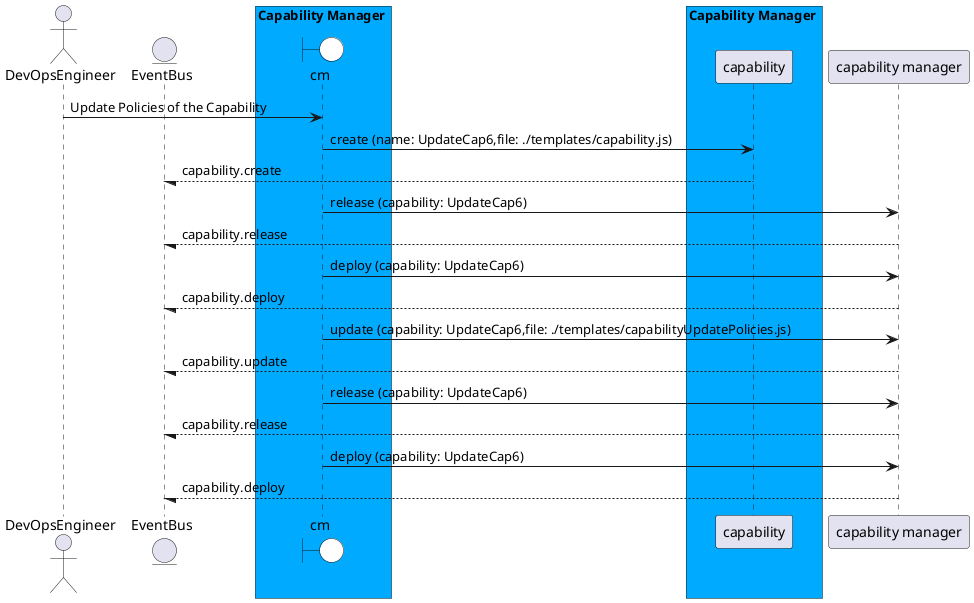 @startuml

actor "DevOpsEngineer"


entity EventBus

box Capability Manager #00aaff
    boundary cm #white
end box


box Capability Manager #00aaff
            participant capability
    end box


"DevOpsEngineer" -> cm: Update Policies of the Capability

    cm -> "capability": create (name: UpdateCap6,file: ./templates/capability.js)

    "capability" --/ EventBus: capability.create

    cm -> "capability manager": release (capability: UpdateCap6)

    "capability manager" --/ EventBus: capability.release

    cm -> "capability manager": deploy (capability: UpdateCap6)

    "capability manager" --/ EventBus: capability.deploy

    cm -> "capability manager": update (capability: UpdateCap6,file: ./templates/capabilityUpdatePolicies.js)

    "capability manager" --/ EventBus: capability.update

    cm -> "capability manager": release (capability: UpdateCap6)

    "capability manager" --/ EventBus: capability.release

    cm -> "capability manager": deploy (capability: UpdateCap6)

    "capability manager" --/ EventBus: capability.deploy



@enduml
